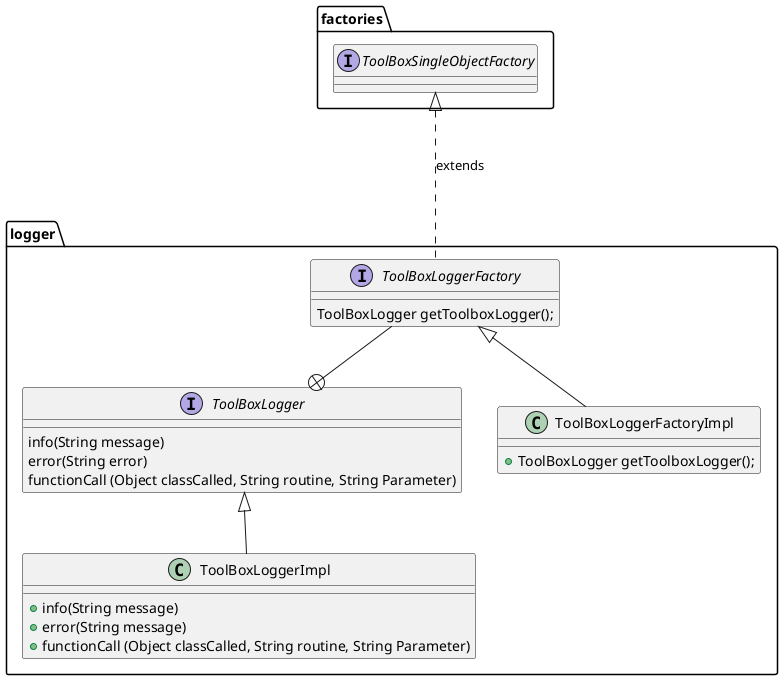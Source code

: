 @startuml


package factories {
interface ToolBoxSingleObjectFactory {
}

}

package logger {

interface ToolBoxLogger {
info(String message)
error(String error)
functionCall (Object classCalled, String routine, String Parameter)
}

class ToolBoxLoggerImpl {
+info(String message)
+error(String message)
+functionCall (Object classCalled, String routine, String Parameter)
}

interface ToolBoxLoggerFactory {
ToolBoxLogger getToolboxLogger();
}

class ToolBoxLoggerFactoryImpl {
+ToolBoxLogger getToolboxLogger();
}

ToolBoxSingleObjectFactory  <|... ToolBoxLoggerFactory: extends
ToolBoxLogger <|-- ToolBoxLoggerImpl
ToolBoxLoggerFactory <|-- ToolBoxLoggerFactoryImpl

ToolBoxLoggerFactory --+ ToolBoxLogger

}

@enduml